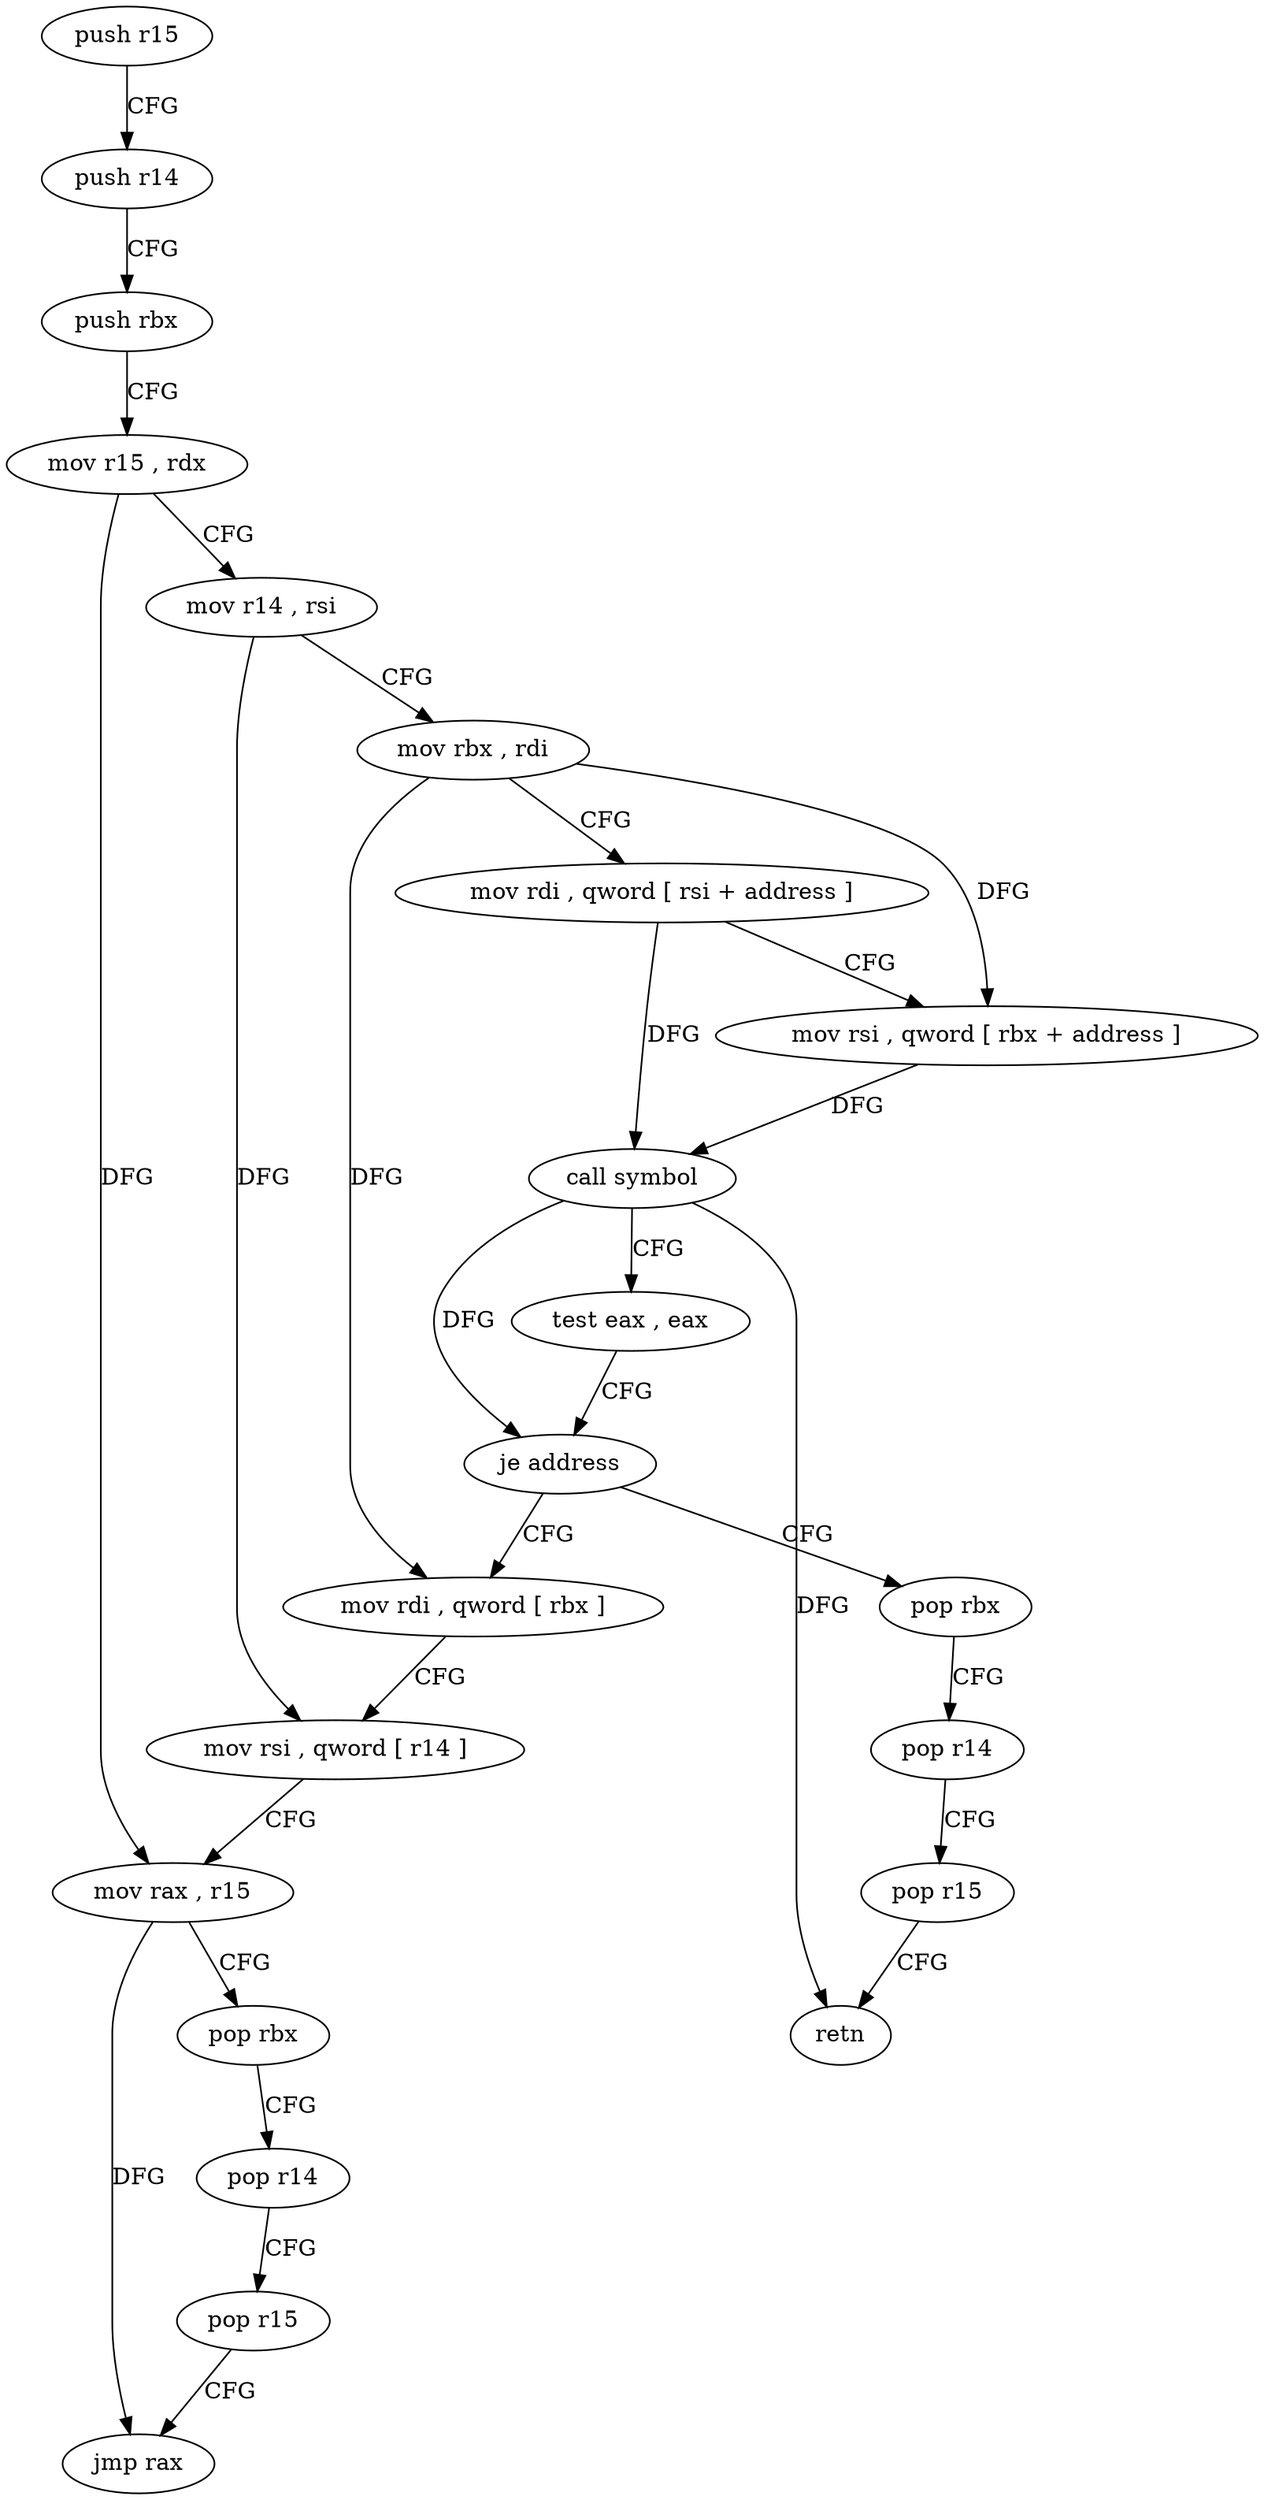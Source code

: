 digraph "func" {
"4226240" [label = "push r15" ]
"4226242" [label = "push r14" ]
"4226244" [label = "push rbx" ]
"4226245" [label = "mov r15 , rdx" ]
"4226248" [label = "mov r14 , rsi" ]
"4226251" [label = "mov rbx , rdi" ]
"4226254" [label = "mov rdi , qword [ rsi + address ]" ]
"4226258" [label = "mov rsi , qword [ rbx + address ]" ]
"4226262" [label = "call symbol" ]
"4226267" [label = "test eax , eax" ]
"4226269" [label = "je address" ]
"4226277" [label = "mov rdi , qword [ rbx ]" ]
"4226271" [label = "pop rbx" ]
"4226280" [label = "mov rsi , qword [ r14 ]" ]
"4226283" [label = "mov rax , r15" ]
"4226286" [label = "pop rbx" ]
"4226287" [label = "pop r14" ]
"4226289" [label = "pop r15" ]
"4226291" [label = "jmp rax" ]
"4226272" [label = "pop r14" ]
"4226274" [label = "pop r15" ]
"4226276" [label = "retn" ]
"4226240" -> "4226242" [ label = "CFG" ]
"4226242" -> "4226244" [ label = "CFG" ]
"4226244" -> "4226245" [ label = "CFG" ]
"4226245" -> "4226248" [ label = "CFG" ]
"4226245" -> "4226283" [ label = "DFG" ]
"4226248" -> "4226251" [ label = "CFG" ]
"4226248" -> "4226280" [ label = "DFG" ]
"4226251" -> "4226254" [ label = "CFG" ]
"4226251" -> "4226258" [ label = "DFG" ]
"4226251" -> "4226277" [ label = "DFG" ]
"4226254" -> "4226258" [ label = "CFG" ]
"4226254" -> "4226262" [ label = "DFG" ]
"4226258" -> "4226262" [ label = "DFG" ]
"4226262" -> "4226267" [ label = "CFG" ]
"4226262" -> "4226269" [ label = "DFG" ]
"4226262" -> "4226276" [ label = "DFG" ]
"4226267" -> "4226269" [ label = "CFG" ]
"4226269" -> "4226277" [ label = "CFG" ]
"4226269" -> "4226271" [ label = "CFG" ]
"4226277" -> "4226280" [ label = "CFG" ]
"4226271" -> "4226272" [ label = "CFG" ]
"4226280" -> "4226283" [ label = "CFG" ]
"4226283" -> "4226286" [ label = "CFG" ]
"4226283" -> "4226291" [ label = "DFG" ]
"4226286" -> "4226287" [ label = "CFG" ]
"4226287" -> "4226289" [ label = "CFG" ]
"4226289" -> "4226291" [ label = "CFG" ]
"4226272" -> "4226274" [ label = "CFG" ]
"4226274" -> "4226276" [ label = "CFG" ]
}
